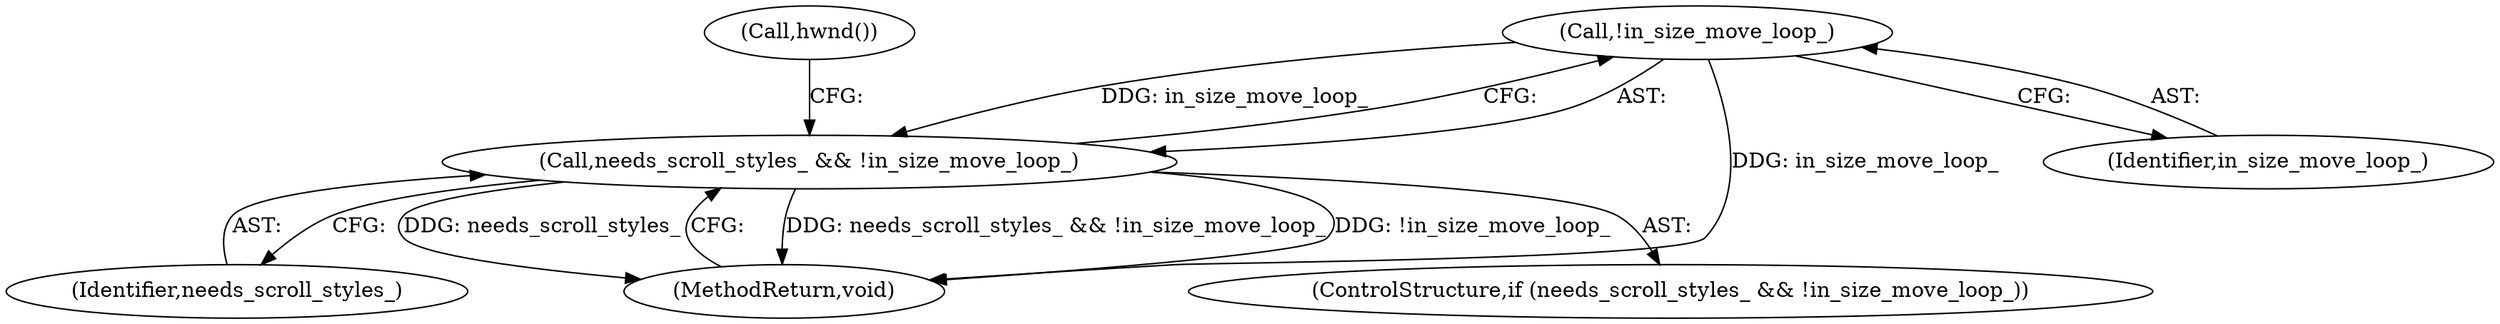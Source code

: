 digraph "0_Chrome_2513dd6b9abb188c1c666609aa9c24a498e1dba4_3@API" {
"1000121" [label="(Call,!in_size_move_loop_)"];
"1000119" [label="(Call,needs_scroll_styles_ && !in_size_move_loop_)"];
"1000118" [label="(ControlStructure,if (needs_scroll_styles_ && !in_size_move_loop_))"];
"1000120" [label="(Identifier,needs_scroll_styles_)"];
"1000119" [label="(Call,needs_scroll_styles_ && !in_size_move_loop_)"];
"1000125" [label="(Call,hwnd())"];
"1000121" [label="(Call,!in_size_move_loop_)"];
"1000134" [label="(MethodReturn,void)"];
"1000122" [label="(Identifier,in_size_move_loop_)"];
"1000121" -> "1000119"  [label="AST: "];
"1000121" -> "1000122"  [label="CFG: "];
"1000122" -> "1000121"  [label="AST: "];
"1000119" -> "1000121"  [label="CFG: "];
"1000121" -> "1000134"  [label="DDG: in_size_move_loop_"];
"1000121" -> "1000119"  [label="DDG: in_size_move_loop_"];
"1000119" -> "1000118"  [label="AST: "];
"1000119" -> "1000120"  [label="CFG: "];
"1000120" -> "1000119"  [label="AST: "];
"1000125" -> "1000119"  [label="CFG: "];
"1000134" -> "1000119"  [label="CFG: "];
"1000119" -> "1000134"  [label="DDG: needs_scroll_styles_ && !in_size_move_loop_"];
"1000119" -> "1000134"  [label="DDG: !in_size_move_loop_"];
"1000119" -> "1000134"  [label="DDG: needs_scroll_styles_"];
}
